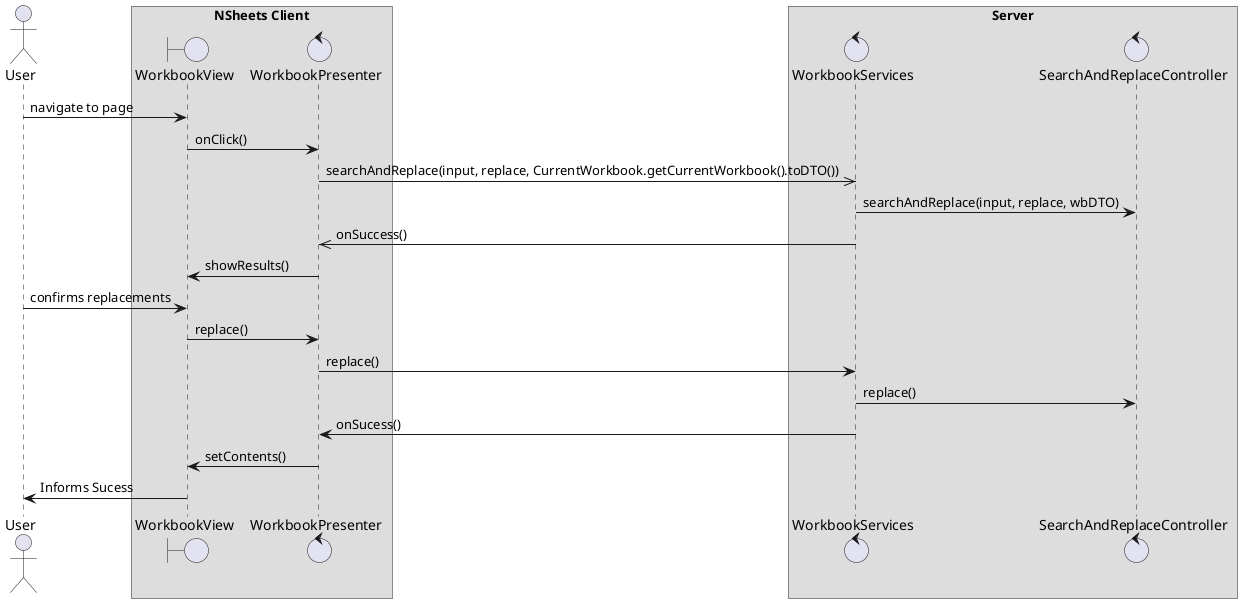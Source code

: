 @startuml
actor User
boundary WorkbookView
control WorkbookPresenter
control WorkbookServices
control SearchAndReplaceController


box "NSheets Client"
participant WorkbookView
participant WorkbookPresenter
end box
box "Server"
control WorkbookServices
control SearchAndReplaceController
end box



User -> WorkbookView : navigate to page
WorkbookView -> WorkbookPresenter:onClick() 
WorkbookPresenter ->> WorkbookServices : searchAndReplace(input, replace, CurrentWorkbook.getCurrentWorkbook().toDTO())
WorkbookServices -> SearchAndReplaceController : searchAndReplace(input, replace, wbDTO)

WorkbookServices ->> WorkbookPresenter : onSuccess()
WorkbookPresenter -> WorkbookView : showResults()

User -> WorkbookView:confirms replacements
WorkbookView->WorkbookPresenter:replace()
WorkbookPresenter->WorkbookServices:replace()
WorkbookServices->SearchAndReplaceController:replace()
WorkbookServices->WorkbookPresenter:onSucess()
WorkbookPresenter->WorkbookView:setContents()
WorkbookView->User:Informs Sucess
@enduml
